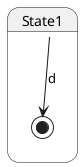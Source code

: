{
  "sha1": "leymdlu04oh5u8tiq5hqvvenpdq7m7u",
  "insertion": {
    "when": "2024-06-03T18:59:34.051Z",
    "user": "plantuml@gmail.com"
  }
}
@startuml
'[*] --> State1 : a
state State1 {
        '[*] --> State2 : b
        'State2 --> [*] : c
        State1 --> [*] : d
}
'State1 --> [*] : e
@enduml
